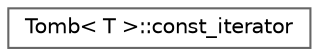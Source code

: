 digraph "Osztályhierarchia-ábra"
{
 // LATEX_PDF_SIZE
  bgcolor="transparent";
  edge [fontname=Helvetica,fontsize=10,labelfontname=Helvetica,labelfontsize=10];
  node [fontname=Helvetica,fontsize=10,shape=box,height=0.2,width=0.4];
  rankdir="LR";
  Node0 [id="Node000000",label="Tomb\< T \>::const_iterator",height=0.2,width=0.4,color="grey40", fillcolor="white", style="filled",URL="$class_tomb_1_1const__iterator.html",tooltip="const_iterator osztály. Az const_iterator osztály a Tomb osztály const_iteratora."];
}
